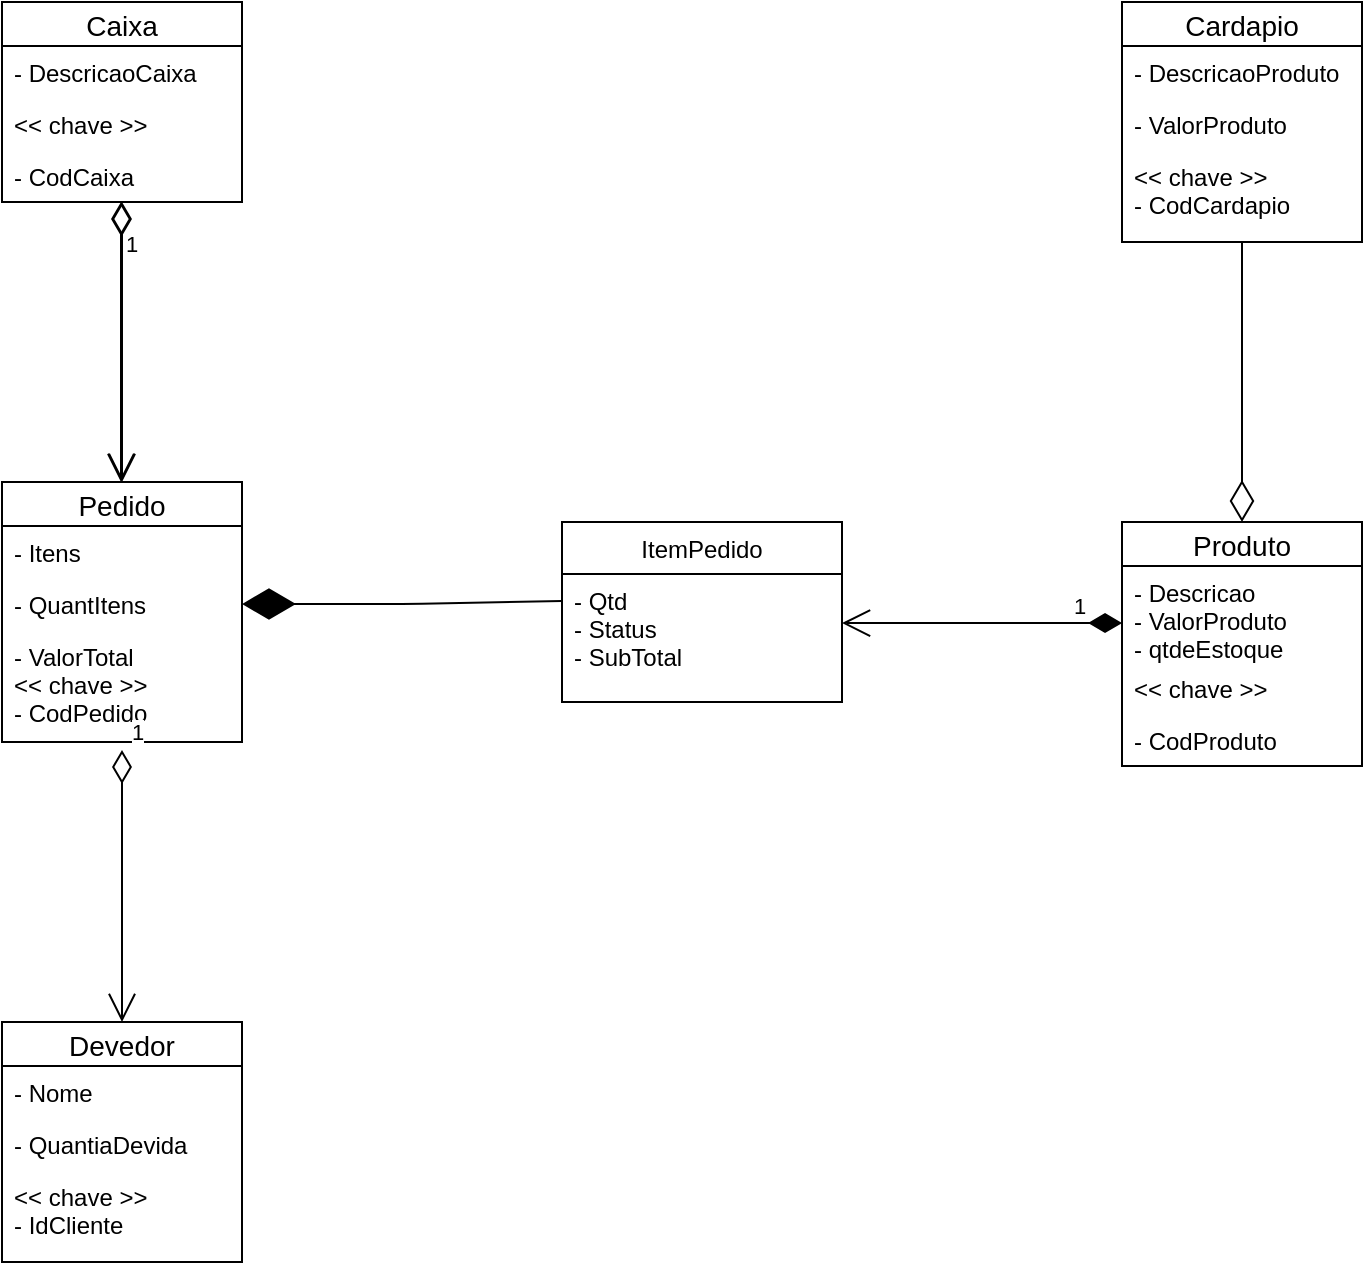 <mxfile version="13.0.1" type="device"><diagram id="vgZJK-MRLFKVahBGJj7f" name="Page-1"><mxGraphModel dx="1935" dy="1602" grid="1" gridSize="10" guides="1" tooltips="1" connect="1" arrows="1" fold="1" page="1" pageScale="1" pageWidth="827" pageHeight="1169" math="0" shadow="0"><root><mxCell id="0"/><mxCell id="1" parent="0"/><mxCell id="A3djDq30FXPu1KrwplRg-32" value="1" style="endArrow=open;html=1;endSize=12;startArrow=diamondThin;startSize=14;startFill=1;edgeStyle=orthogonalEdgeStyle;align=left;verticalAlign=bottom;exitX=0;exitY=0.594;exitDx=0;exitDy=0;exitPerimeter=0;" parent="1" source="A3djDq30FXPu1KrwplRg-26" edge="1" target="s5BNvmAkZLXQuyRl-OJv-2"><mxGeometry x="-0.625" relative="1" as="geometry"><mxPoint x="90" y="209.5" as="sourcePoint"/><mxPoint x="-30" y="220" as="targetPoint"/><mxPoint as="offset"/><Array as="points"><mxPoint x="100" y="230"/></Array></mxGeometry></mxCell><mxCell id="A3djDq30FXPu1KrwplRg-35" value="1" style="endArrow=open;html=1;endSize=12;startArrow=diamondThin;startSize=14;startFill=0;edgeStyle=orthogonalEdgeStyle;align=left;verticalAlign=bottom;entryX=0.5;entryY=0;entryDx=0;entryDy=0;exitX=0.5;exitY=1;exitDx=0;exitDy=0;exitPerimeter=0;" parent="1" source="A3djDq30FXPu1KrwplRg-16" target="A3djDq30FXPu1KrwplRg-9" edge="1"><mxGeometry x="-0.571" relative="1" as="geometry"><mxPoint x="-300.5" y="30" as="sourcePoint"/><mxPoint x="-300.5" y="150" as="targetPoint"/><mxPoint as="offset"/></mxGeometry></mxCell><mxCell id="dlf9kwk8ex_zjk3-TTA7-1" value="1" style="endArrow=open;html=1;endSize=12;startArrow=diamondThin;startSize=14;startFill=0;edgeStyle=orthogonalEdgeStyle;align=left;verticalAlign=bottom;entryX=0.5;entryY=0;entryDx=0;entryDy=0;exitX=0.5;exitY=1;exitDx=0;exitDy=0;exitPerimeter=0;" parent="1" edge="1"><mxGeometry x="-0.571" relative="1" as="geometry"><mxPoint x="-400.5" y="20" as="sourcePoint"/><mxPoint x="-400.5" y="160" as="targetPoint"/><mxPoint as="offset"/></mxGeometry></mxCell><mxCell id="A3djDq30FXPu1KrwplRg-13" value="Caixa" style="swimlane;fontStyle=0;childLayout=stackLayout;horizontal=1;startSize=22;horizontalStack=0;resizeParent=1;resizeParentMax=0;resizeLast=0;collapsible=1;marginBottom=0;align=center;fontSize=14;" parent="1" vertex="1"><mxGeometry x="-460" y="-80" width="120" height="100" as="geometry"/></mxCell><mxCell id="A3djDq30FXPu1KrwplRg-14" value="- DescricaoCaixa" style="text;strokeColor=none;fillColor=none;spacingLeft=4;spacingRight=4;overflow=hidden;rotatable=0;points=[[0,0.5],[1,0.5]];portConstraint=eastwest;fontSize=12;" parent="A3djDq30FXPu1KrwplRg-13" vertex="1"><mxGeometry y="22" width="120" height="26" as="geometry"/></mxCell><mxCell id="A3djDq30FXPu1KrwplRg-15" value="&lt;&lt; chave &gt;&gt;" style="text;strokeColor=none;fillColor=none;spacingLeft=4;spacingRight=4;overflow=hidden;rotatable=0;points=[[0,0.5],[1,0.5]];portConstraint=eastwest;fontSize=12;" parent="A3djDq30FXPu1KrwplRg-13" vertex="1"><mxGeometry y="48" width="120" height="26" as="geometry"/></mxCell><mxCell id="A3djDq30FXPu1KrwplRg-16" value="- CodCaixa" style="text;strokeColor=none;fillColor=none;spacingLeft=4;spacingRight=4;overflow=hidden;rotatable=0;points=[[0,0.5],[1,0.5]];portConstraint=eastwest;fontSize=12;" parent="A3djDq30FXPu1KrwplRg-13" vertex="1"><mxGeometry y="74" width="120" height="26" as="geometry"/></mxCell><mxCell id="A3djDq30FXPu1KrwplRg-9" value="Pedido" style="swimlane;fontStyle=0;childLayout=stackLayout;horizontal=1;startSize=22;horizontalStack=0;resizeParent=1;resizeParentMax=0;resizeLast=0;collapsible=1;marginBottom=0;align=center;fontSize=14;" parent="1" vertex="1"><mxGeometry x="-460" y="160" width="120" height="130" as="geometry"/></mxCell><mxCell id="A3djDq30FXPu1KrwplRg-10" value="- Itens" style="text;strokeColor=none;fillColor=none;spacingLeft=4;spacingRight=4;overflow=hidden;rotatable=0;points=[[0,0.5],[1,0.5]];portConstraint=eastwest;fontSize=12;" parent="A3djDq30FXPu1KrwplRg-9" vertex="1"><mxGeometry y="22" width="120" height="26" as="geometry"/></mxCell><mxCell id="A3djDq30FXPu1KrwplRg-11" value="- QuantItens" style="text;strokeColor=none;fillColor=none;spacingLeft=4;spacingRight=4;overflow=hidden;rotatable=0;points=[[0,0.5],[1,0.5]];portConstraint=eastwest;fontSize=12;" parent="A3djDq30FXPu1KrwplRg-9" vertex="1"><mxGeometry y="48" width="120" height="26" as="geometry"/></mxCell><mxCell id="A3djDq30FXPu1KrwplRg-12" value="- ValorTotal&#10;&lt;&lt; chave &gt;&gt;&#10;- CodPedido" style="text;strokeColor=none;fillColor=none;spacingLeft=4;spacingRight=4;overflow=hidden;rotatable=0;points=[[0,0.5],[1,0.5]];portConstraint=eastwest;fontSize=12;" parent="A3djDq30FXPu1KrwplRg-9" vertex="1"><mxGeometry y="74" width="120" height="56" as="geometry"/></mxCell><mxCell id="dlf9kwk8ex_zjk3-TTA7-4" style="edgeStyle=orthogonalEdgeStyle;rounded=0;orthogonalLoop=1;jettySize=auto;html=1;entryX=0.5;entryY=0;entryDx=0;entryDy=0;endArrow=diamondThin;endFill=0;endSize=18;" parent="1" source="A3djDq30FXPu1KrwplRg-5" target="A3djDq30FXPu1KrwplRg-25" edge="1"><mxGeometry relative="1" as="geometry"/></mxCell><mxCell id="A3djDq30FXPu1KrwplRg-5" value="Cardapio" style="swimlane;fontStyle=0;childLayout=stackLayout;horizontal=1;startSize=22;horizontalStack=0;resizeParent=1;resizeParentMax=0;resizeLast=0;collapsible=1;marginBottom=0;align=center;fontSize=14;" parent="1" vertex="1"><mxGeometry x="100" y="-80" width="120" height="120" as="geometry"/></mxCell><mxCell id="A3djDq30FXPu1KrwplRg-6" value="- DescricaoProduto" style="text;strokeColor=none;fillColor=none;spacingLeft=4;spacingRight=4;overflow=hidden;rotatable=0;points=[[0,0.5],[1,0.5]];portConstraint=eastwest;fontSize=12;" parent="A3djDq30FXPu1KrwplRg-5" vertex="1"><mxGeometry y="22" width="120" height="26" as="geometry"/></mxCell><mxCell id="A3djDq30FXPu1KrwplRg-7" value="- ValorProduto" style="text;strokeColor=none;fillColor=none;spacingLeft=4;spacingRight=4;overflow=hidden;rotatable=0;points=[[0,0.5],[1,0.5]];portConstraint=eastwest;fontSize=12;" parent="A3djDq30FXPu1KrwplRg-5" vertex="1"><mxGeometry y="48" width="120" height="26" as="geometry"/></mxCell><mxCell id="A3djDq30FXPu1KrwplRg-8" value="&lt;&lt; chave &gt;&gt;&#10;- CodCardapio" style="text;strokeColor=none;fillColor=none;spacingLeft=4;spacingRight=4;overflow=hidden;rotatable=0;points=[[0,0.5],[1,0.5]];portConstraint=eastwest;fontSize=12;" parent="A3djDq30FXPu1KrwplRg-5" vertex="1"><mxGeometry y="74" width="120" height="46" as="geometry"/></mxCell><mxCell id="Agb2wydmA4jCmASoXJ5w-2" value="" style="endArrow=diamondThin;endFill=1;endSize=24;html=1;entryX=1;entryY=0.5;entryDx=0;entryDy=0;" edge="1" parent="1" target="A3djDq30FXPu1KrwplRg-11"><mxGeometry width="160" relative="1" as="geometry"><mxPoint x="-180" y="219.5" as="sourcePoint"/><mxPoint x="-300" y="219.5" as="targetPoint"/><Array as="points"><mxPoint x="-260" y="221"/></Array></mxGeometry></mxCell><mxCell id="s5BNvmAkZLXQuyRl-OJv-1" value="ItemPedido" style="swimlane;fontStyle=0;childLayout=stackLayout;horizontal=1;startSize=26;fillColor=none;horizontalStack=0;resizeParent=1;resizeParentMax=0;resizeLast=0;collapsible=1;marginBottom=0;" parent="1" vertex="1"><mxGeometry x="-180" y="180" width="140" height="90" as="geometry"/></mxCell><mxCell id="s5BNvmAkZLXQuyRl-OJv-2" value="- Qtd&#10;- Status&#10;- SubTotal" style="text;strokeColor=none;fillColor=none;align=left;verticalAlign=top;spacingLeft=4;spacingRight=4;overflow=hidden;rotatable=0;points=[[0,0.5],[1,0.5]];portConstraint=eastwest;" parent="s5BNvmAkZLXQuyRl-OJv-1" vertex="1"><mxGeometry y="26" width="140" height="64" as="geometry"/></mxCell><mxCell id="A3djDq30FXPu1KrwplRg-25" value="Produto" style="swimlane;fontStyle=0;childLayout=stackLayout;horizontal=1;startSize=22;horizontalStack=0;resizeParent=1;resizeParentMax=0;resizeLast=0;collapsible=1;marginBottom=0;align=center;fontSize=14;" parent="1" vertex="1"><mxGeometry x="100" y="180" width="120" height="122" as="geometry"/></mxCell><mxCell id="A3djDq30FXPu1KrwplRg-26" value="- Descricao&#10;- ValorProduto&#10;- qtdeEstoque" style="text;strokeColor=none;fillColor=none;spacingLeft=4;spacingRight=4;overflow=hidden;rotatable=0;points=[[0,0.5],[1,0.5]];portConstraint=eastwest;fontSize=12;" parent="A3djDq30FXPu1KrwplRg-25" vertex="1"><mxGeometry y="22" width="120" height="48" as="geometry"/></mxCell><mxCell id="A3djDq30FXPu1KrwplRg-27" value="&lt;&lt; chave &gt;&gt;" style="text;strokeColor=none;fillColor=none;spacingLeft=4;spacingRight=4;overflow=hidden;rotatable=0;points=[[0,0.5],[1,0.5]];portConstraint=eastwest;fontSize=12;" parent="A3djDq30FXPu1KrwplRg-25" vertex="1"><mxGeometry y="70" width="120" height="26" as="geometry"/></mxCell><mxCell id="A3djDq30FXPu1KrwplRg-28" value="- CodProduto" style="text;strokeColor=none;fillColor=none;spacingLeft=4;spacingRight=4;overflow=hidden;rotatable=0;points=[[0,0.5],[1,0.5]];portConstraint=eastwest;fontSize=12;" parent="A3djDq30FXPu1KrwplRg-25" vertex="1"><mxGeometry y="96" width="120" height="26" as="geometry"/></mxCell><mxCell id="Agb2wydmA4jCmASoXJ5w-4" value="1" style="endArrow=open;html=1;endSize=12;startArrow=diamondThin;startSize=14;startFill=0;edgeStyle=orthogonalEdgeStyle;align=left;verticalAlign=bottom;entryX=0.5;entryY=0;entryDx=0;entryDy=0;exitX=0.5;exitY=1.071;exitDx=0;exitDy=0;exitPerimeter=0;" edge="1" parent="1" source="A3djDq30FXPu1KrwplRg-12" target="A3djDq30FXPu1KrwplRg-17"><mxGeometry x="-1" y="3" relative="1" as="geometry"><mxPoint x="-413" y="300" as="sourcePoint"/><mxPoint x="-413" y="430" as="targetPoint"/><Array as="points"><mxPoint x="-400" y="340"/><mxPoint x="-400" y="340"/></Array></mxGeometry></mxCell><mxCell id="A3djDq30FXPu1KrwplRg-17" value="Devedor" style="swimlane;fontStyle=0;childLayout=stackLayout;horizontal=1;startSize=22;horizontalStack=0;resizeParent=1;resizeParentMax=0;resizeLast=0;collapsible=1;marginBottom=0;align=center;fontSize=14;" parent="1" vertex="1"><mxGeometry x="-460" y="430" width="120" height="120" as="geometry"/></mxCell><mxCell id="A3djDq30FXPu1KrwplRg-18" value="- Nome" style="text;strokeColor=none;fillColor=none;spacingLeft=4;spacingRight=4;overflow=hidden;rotatable=0;points=[[0,0.5],[1,0.5]];portConstraint=eastwest;fontSize=12;" parent="A3djDq30FXPu1KrwplRg-17" vertex="1"><mxGeometry y="22" width="120" height="26" as="geometry"/></mxCell><mxCell id="A3djDq30FXPu1KrwplRg-19" value="- QuantiaDevida" style="text;strokeColor=none;fillColor=none;spacingLeft=4;spacingRight=4;overflow=hidden;rotatable=0;points=[[0,0.5],[1,0.5]];portConstraint=eastwest;fontSize=12;" parent="A3djDq30FXPu1KrwplRg-17" vertex="1"><mxGeometry y="48" width="120" height="26" as="geometry"/></mxCell><mxCell id="A3djDq30FXPu1KrwplRg-20" value="&lt;&lt; chave &gt;&gt;&#10;- IdCliente" style="text;strokeColor=none;fillColor=none;spacingLeft=4;spacingRight=4;overflow=hidden;rotatable=0;points=[[0,0.5],[1,0.5]];portConstraint=eastwest;fontSize=12;" parent="A3djDq30FXPu1KrwplRg-17" vertex="1"><mxGeometry y="74" width="120" height="46" as="geometry"/></mxCell></root></mxGraphModel></diagram></mxfile>